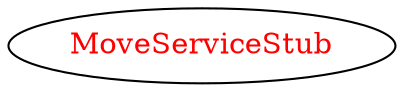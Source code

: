digraph dependencyGraph {
 concentrate=true;
 ranksep="2.0";
 rankdir="LR"; 
 splines="ortho";
"MoveServiceStub" [fontcolor="red"];
}